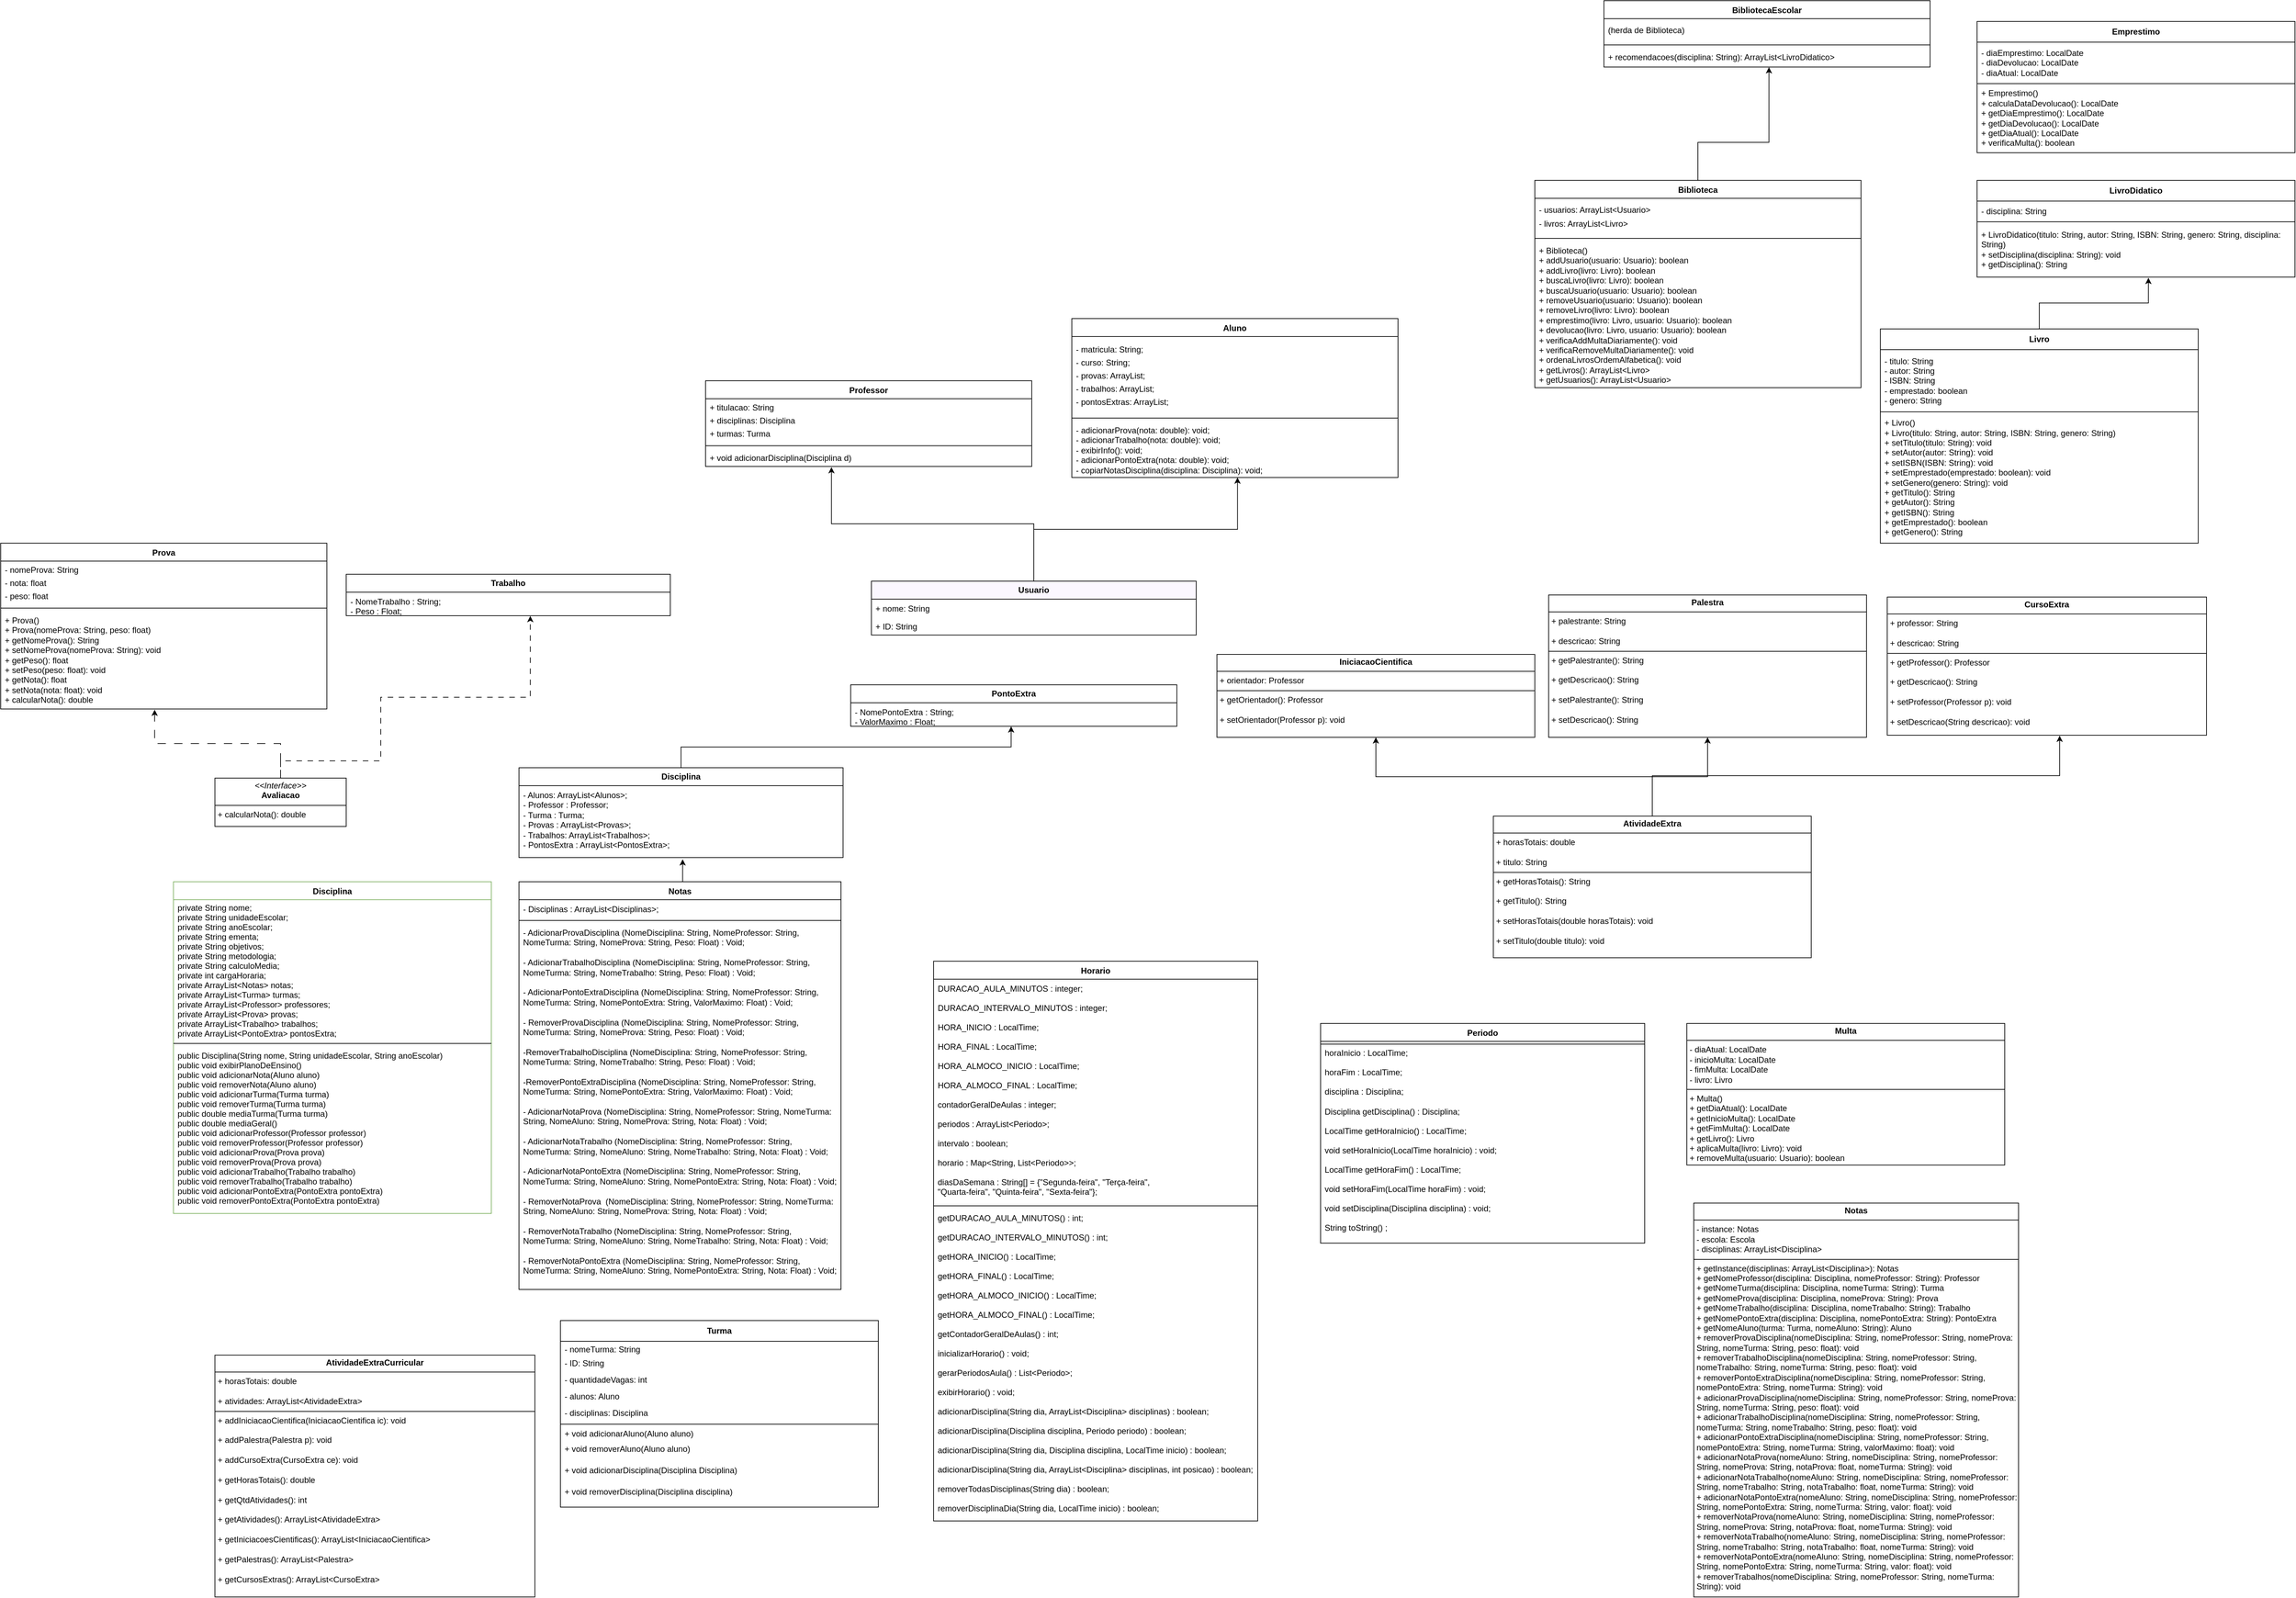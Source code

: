 <mxfile version="24.9.1">
  <diagram id="iAVw1BS-TepNrcdEw7MR" name="Página-1">
    <mxGraphModel dx="2419" dy="2161" grid="1" gridSize="10" guides="1" tooltips="1" connect="1" arrows="1" fold="1" page="1" pageScale="1" pageWidth="827" pageHeight="1169" math="0" shadow="0">
      <root>
        <mxCell id="0" />
        <mxCell id="1" parent="0" />
        <mxCell id="YF1ZqDDAbzUs63sc3VQb-2" value="Professor" style="swimlane;fontStyle=1;align=center;verticalAlign=top;childLayout=stackLayout;horizontal=1;startSize=26;horizontalStack=0;resizeParent=1;resizeParentMax=0;resizeLast=0;collapsible=1;marginBottom=0;whiteSpace=wrap;html=1;fillColor=#ffffff;" parent="1" vertex="1">
          <mxGeometry x="380" y="-180" width="472" height="124" as="geometry" />
        </mxCell>
        <mxCell id="YF1ZqDDAbzUs63sc3VQb-3" value="&lt;div style=&quot;line-height: 160%;&quot;&gt;+ titulacao: String&lt;/div&gt;&lt;div style=&quot;line-height: 160%;&quot;&gt;+ disciplinas: Disciplina&lt;br&gt;&lt;/div&gt;&lt;div style=&quot;line-height: 160%;&quot;&gt;+ turmas: Turma&lt;br&gt;&lt;/div&gt;" style="text;strokeColor=none;fillColor=none;align=left;verticalAlign=middle;spacingLeft=4;spacingRight=4;overflow=hidden;rotatable=0;points=[[0,0.5],[1,0.5]];portConstraint=eastwest;whiteSpace=wrap;html=1;" parent="YF1ZqDDAbzUs63sc3VQb-2" vertex="1">
          <mxGeometry y="26" width="472" height="64" as="geometry" />
        </mxCell>
        <mxCell id="YF1ZqDDAbzUs63sc3VQb-4" value="" style="line;strokeWidth=1;fillColor=none;align=left;verticalAlign=middle;spacingTop=-1;spacingLeft=3;spacingRight=3;rotatable=0;labelPosition=right;points=[];portConstraint=eastwest;strokeColor=inherit;" parent="YF1ZqDDAbzUs63sc3VQb-2" vertex="1">
          <mxGeometry y="90" width="472" height="8" as="geometry" />
        </mxCell>
        <mxCell id="YF1ZqDDAbzUs63sc3VQb-5" value="+ void adicionarDisciplina(Disciplina d)" style="text;strokeColor=none;fillColor=none;align=left;verticalAlign=top;spacingLeft=4;spacingRight=4;overflow=hidden;rotatable=0;points=[[0,0.5],[1,0.5]];portConstraint=eastwest;whiteSpace=wrap;html=1;" parent="YF1ZqDDAbzUs63sc3VQb-2" vertex="1">
          <mxGeometry y="98" width="472" height="26" as="geometry" />
        </mxCell>
        <mxCell id="sDDxGcO6GiRr_8JJlsQ9-2" style="edgeStyle=orthogonalEdgeStyle;rounded=0;orthogonalLoop=1;jettySize=auto;html=1;exitX=0.5;exitY=0;exitDx=0;exitDy=0;entryX=0.508;entryY=1;entryDx=0;entryDy=0;entryPerimeter=0;" edge="1" parent="1" source="YF1ZqDDAbzUs63sc3VQb-6" target="YF1ZqDDAbzUs63sc3VQb-83">
          <mxGeometry relative="1" as="geometry">
            <mxPoint x="1150" y="-30" as="targetPoint" />
          </mxGeometry>
        </mxCell>
        <mxCell id="YF1ZqDDAbzUs63sc3VQb-6" value="&lt;b&gt;Usuario&lt;/b&gt;" style="swimlane;fontStyle=0;childLayout=stackLayout;horizontal=1;startSize=26;fillColor=#FBF7FF;horizontalStack=0;resizeParent=1;resizeParentMax=0;resizeLast=0;collapsible=1;marginBottom=0;whiteSpace=wrap;html=1;" parent="1" vertex="1">
          <mxGeometry x="620" y="110" width="470" height="78" as="geometry" />
        </mxCell>
        <mxCell id="YF1ZqDDAbzUs63sc3VQb-7" value="+ nome: String" style="text;strokeColor=none;fillColor=none;align=left;verticalAlign=top;spacingLeft=4;spacingRight=4;overflow=hidden;rotatable=0;points=[[0,0.5],[1,0.5]];portConstraint=eastwest;whiteSpace=wrap;html=1;" parent="YF1ZqDDAbzUs63sc3VQb-6" vertex="1">
          <mxGeometry y="26" width="470" height="26" as="geometry" />
        </mxCell>
        <mxCell id="YF1ZqDDAbzUs63sc3VQb-8" value="+ ID: String" style="text;strokeColor=none;fillColor=none;align=left;verticalAlign=top;spacingLeft=4;spacingRight=4;overflow=hidden;rotatable=0;points=[[0,0.5],[1,0.5]];portConstraint=eastwest;whiteSpace=wrap;html=1;" parent="YF1ZqDDAbzUs63sc3VQb-6" vertex="1">
          <mxGeometry y="52" width="470" height="26" as="geometry" />
        </mxCell>
        <mxCell id="YF1ZqDDAbzUs63sc3VQb-9" value="Notas&lt;div&gt;&lt;br&gt;&lt;/div&gt;" style="swimlane;fontStyle=1;align=center;verticalAlign=top;childLayout=stackLayout;horizontal=1;startSize=26;horizontalStack=0;resizeParent=1;resizeParentMax=0;resizeLast=0;collapsible=1;marginBottom=0;whiteSpace=wrap;html=1;fillColor=default;" parent="1" vertex="1">
          <mxGeometry x="110" y="545" width="466" height="590" as="geometry" />
        </mxCell>
        <mxCell id="YF1ZqDDAbzUs63sc3VQb-10" value="- Disciplinas : ArrayList&amp;lt;Disciplinas&amp;gt;;" style="text;strokeColor=none;fillColor=none;align=left;verticalAlign=top;spacingLeft=4;spacingRight=4;overflow=hidden;rotatable=0;points=[[0,0.5],[1,0.5]];portConstraint=eastwest;whiteSpace=wrap;html=1;" parent="YF1ZqDDAbzUs63sc3VQb-9" vertex="1">
          <mxGeometry y="26" width="466" height="26" as="geometry" />
        </mxCell>
        <mxCell id="YF1ZqDDAbzUs63sc3VQb-11" value="" style="line;strokeWidth=1;fillColor=none;align=left;verticalAlign=middle;spacingTop=-1;spacingLeft=3;spacingRight=3;rotatable=0;labelPosition=right;points=[];portConstraint=eastwest;strokeColor=inherit;" parent="YF1ZqDDAbzUs63sc3VQb-9" vertex="1">
          <mxGeometry y="52" width="466" height="8" as="geometry" />
        </mxCell>
        <mxCell id="YF1ZqDDAbzUs63sc3VQb-12" value="&lt;div&gt;&lt;div&gt;- AdicionarProvaDisciplina (NomeDisciplina: String, NomeProfessor: String, NomeTurma: String, NomeProva: String, Peso: Float) : Void;&lt;/div&gt;&lt;div&gt;&lt;br&gt;&lt;/div&gt;&lt;div&gt;- AdicionarTrabalhoDisciplina (NomeDisciplina: String,&amp;nbsp;&lt;span style=&quot;background-color: initial;&quot;&gt;NomeProfessor: String, NomeTurma: String,&amp;nbsp;&lt;/span&gt;&lt;span style=&quot;background-color: initial;&quot;&gt;NomeTrabalho: String, Peso: Float) : Void;&lt;/span&gt;&lt;/div&gt;&lt;div&gt;&lt;span style=&quot;background-color: initial;&quot;&gt;&lt;br&gt;&lt;/span&gt;&lt;/div&gt;&lt;div&gt;- AdicionarPontoExtraDisciplina (NomeDisciplina: String,&amp;nbsp;&lt;span style=&quot;background-color: initial;&quot;&gt;NomeProfessor: String, NomeTurma: String,&amp;nbsp;&lt;/span&gt;&lt;span style=&quot;background-color: initial;&quot;&gt;NomePontoExtra: String, ValorMaximo: Float) : Void;&lt;/span&gt;&lt;/div&gt;&lt;div&gt;&lt;span style=&quot;background-color: initial;&quot;&gt;&lt;br&gt;&lt;/span&gt;&lt;/div&gt;&lt;div&gt;&lt;span style=&quot;background-color: initial;&quot;&gt;- RemoverProvaDisciplina&amp;nbsp;&lt;/span&gt;&lt;span style=&quot;background-color: initial;&quot;&gt;(NomeDisciplina: String, NomeProfessor: String, NomeTurma: String, NomeProva: String, Peso: Float) : Void;&lt;/span&gt;&lt;/div&gt;&lt;div&gt;&lt;span style=&quot;background-color: initial;&quot;&gt;&lt;br&gt;&lt;/span&gt;&lt;/div&gt;&lt;div&gt;&lt;span style=&quot;background-color: initial;&quot;&gt;-RemoverTrabalhoDisciplina&amp;nbsp;&lt;/span&gt;&lt;span style=&quot;background-color: initial;&quot;&gt;(NomeDisciplina: String,&amp;nbsp;&lt;/span&gt;&lt;span style=&quot;background-color: initial;&quot;&gt;NomeProfessor: String, NomeTurma: String,&amp;nbsp;&lt;/span&gt;&lt;span style=&quot;background-color: initial;&quot;&gt;NomeTrabalho: String, Peso: Float) : Void;&lt;/span&gt;&lt;/div&gt;&lt;div&gt;&lt;span style=&quot;background-color: initial;&quot;&gt;&lt;br&gt;&lt;/span&gt;&lt;/div&gt;&lt;div&gt;&lt;span style=&quot;background-color: initial;&quot;&gt;-RemoverPontoExtraDisciplina&amp;nbsp;&lt;/span&gt;&lt;span style=&quot;background-color: initial;&quot;&gt;(NomeDisciplina: String,&amp;nbsp;&lt;/span&gt;&lt;span style=&quot;background-color: initial;&quot;&gt;NomeProfessor: String, NomeTurma: String,&amp;nbsp;&lt;/span&gt;&lt;span style=&quot;background-color: initial;&quot;&gt;NomePontoExtra: String, ValorMaximo: Float) : Void;&lt;/span&gt;&lt;/div&gt;&lt;div&gt;&lt;br&gt;&lt;/div&gt;&lt;div&gt;- AdicionarNotaProva (&lt;span style=&quot;background-color: initial;&quot;&gt;NomeDisciplina: String,&amp;nbsp;&lt;/span&gt;&lt;span style=&quot;background-color: initial;&quot;&gt;NomeProfessor: String, NomeTurma: String,&amp;nbsp;&lt;/span&gt;&lt;span style=&quot;background-color: initial;&quot;&gt;NomeAluno: String, NomeProva: String, Nota: Float) : Void;&lt;/span&gt;&lt;/div&gt;&lt;div&gt;&lt;br&gt;&lt;/div&gt;&lt;div&gt;- AdicionarNotaTrabalho (&lt;span style=&quot;background-color: initial;&quot;&gt;NomeDisciplina: String,&amp;nbsp;&lt;/span&gt;&lt;span style=&quot;background-color: initial;&quot;&gt;NomeProfessor: String, NomeTurma: String,&amp;nbsp;&lt;/span&gt;&lt;span style=&quot;background-color: initial;&quot;&gt;NomeAluno: String, NomeTrabalho: String, Nota: Float) : Void;&lt;/span&gt;&lt;/div&gt;&lt;div&gt;&lt;span style=&quot;background-color: initial;&quot;&gt;&lt;br&gt;&lt;/span&gt;&lt;/div&gt;&lt;div&gt;&lt;span style=&quot;background-color: initial;&quot;&gt;- AdicionarNotaPontoExtra (&lt;/span&gt;&lt;span style=&quot;background-color: initial;&quot;&gt;NomeDisciplina: String,&amp;nbsp;&lt;/span&gt;&lt;span style=&quot;background-color: initial;&quot;&gt;NomeProfessor: String, NomeTurma: String,&amp;nbsp;&lt;/span&gt;&lt;span style=&quot;background-color: initial;&quot;&gt;NomeAluno: String, NomePontoExtra: String, Nota: Float) : Void;&lt;/span&gt;&lt;/div&gt;&lt;div&gt;&lt;span style=&quot;background-color: initial;&quot;&gt;&lt;br&gt;&lt;/span&gt;&lt;/div&gt;&lt;div&gt;&lt;span style=&quot;background-color: initial;&quot;&gt;- RemoverNotaProva&amp;nbsp;&lt;/span&gt;&lt;span style=&quot;background-color: initial;&quot;&gt;&amp;nbsp;&lt;/span&gt;&lt;span style=&quot;background-color: initial;&quot;&gt;(&lt;/span&gt;&lt;span style=&quot;background-color: initial;&quot;&gt;NomeDisciplina: String,&amp;nbsp;&lt;/span&gt;&lt;span style=&quot;background-color: initial;&quot;&gt;NomeProfessor: String, NomeTurma: String,&amp;nbsp;&lt;/span&gt;&lt;span style=&quot;background-color: initial;&quot;&gt;NomeAluno: String, NomeProva: String, Nota: Float) : Void;&lt;/span&gt;&lt;/div&gt;&lt;div&gt;&lt;span style=&quot;background-color: initial;&quot;&gt;&lt;br&gt;&lt;/span&gt;&lt;/div&gt;&lt;div&gt;&lt;span style=&quot;background-color: initial;&quot;&gt;- RemoverNotaTrabalho&amp;nbsp;&lt;/span&gt;&lt;span style=&quot;background-color: initial;&quot;&gt;(&lt;/span&gt;&lt;span style=&quot;background-color: initial;&quot;&gt;NomeDisciplina: String,&amp;nbsp;&lt;/span&gt;&lt;span style=&quot;background-color: initial;&quot;&gt;NomeProfessor: String, NomeTurma: String,&amp;nbsp;&lt;/span&gt;&lt;span style=&quot;background-color: initial;&quot;&gt;NomeAluno: String, NomeTrabalho: String, Nota: Float) : Void;&lt;/span&gt;&lt;/div&gt;&lt;div&gt;&lt;span style=&quot;background-color: initial;&quot;&gt;&lt;br&gt;&lt;/span&gt;&lt;/div&gt;&lt;div&gt;&lt;span style=&quot;background-color: initial;&quot;&gt;- RemoverNotaPontoExtra&amp;nbsp;&lt;/span&gt;&lt;span style=&quot;background-color: initial;&quot;&gt;(&lt;/span&gt;&lt;span style=&quot;background-color: initial;&quot;&gt;NomeDisciplina: String,&amp;nbsp;&lt;/span&gt;&lt;span style=&quot;background-color: initial;&quot;&gt;NomeProfessor: String, NomeTurma: String,&amp;nbsp;&lt;/span&gt;&lt;span style=&quot;background-color: initial;&quot;&gt;NomeAluno: String, NomePontoExtra: String, Nota: Float) : Void;&lt;/span&gt;&lt;/div&gt;&lt;div&gt;&lt;span style=&quot;background-color: initial;&quot;&gt;&lt;br&gt;&lt;/span&gt;&lt;/div&gt;&lt;div&gt;&lt;br&gt;&lt;/div&gt;&lt;/div&gt;" style="text;strokeColor=none;fillColor=none;align=left;verticalAlign=top;spacingLeft=4;spacingRight=4;overflow=hidden;rotatable=0;points=[[0,0.5],[1,0.5]];portConstraint=eastwest;whiteSpace=wrap;html=1;" parent="YF1ZqDDAbzUs63sc3VQb-9" vertex="1">
          <mxGeometry y="60" width="466" height="530" as="geometry" />
        </mxCell>
        <mxCell id="YF1ZqDDAbzUs63sc3VQb-14" value="&lt;b&gt;Disciplina&lt;/b&gt;" style="swimlane;fontStyle=0;childLayout=stackLayout;horizontal=1;startSize=26;fillColor=default;horizontalStack=0;resizeParent=1;resizeParentMax=0;resizeLast=0;collapsible=1;marginBottom=0;whiteSpace=wrap;html=1;" parent="1" vertex="1">
          <mxGeometry x="110" y="380" width="469" height="130" as="geometry">
            <mxRectangle x="344" y="40" width="90" height="30" as="alternateBounds" />
          </mxGeometry>
        </mxCell>
        <mxCell id="YF1ZqDDAbzUs63sc3VQb-15" value="- Alunos: ArrayList&amp;lt;Alunos&amp;gt;;&lt;div&gt;- Professor : Professor;&lt;/div&gt;&lt;div&gt;- Turma : Turma;&lt;/div&gt;&lt;div&gt;- Provas : ArrayList&amp;lt;Provas&amp;gt;;&lt;/div&gt;&lt;div&gt;- Trabalhos: ArrayList&amp;lt;Trabalhos&amp;gt;;&lt;/div&gt;&lt;div&gt;- PontosExtra : ArrayList&amp;lt;PontosExtra&amp;gt;;&lt;/div&gt;" style="text;strokeColor=none;fillColor=none;align=left;verticalAlign=top;spacingLeft=4;spacingRight=4;overflow=hidden;rotatable=0;points=[[0,0.5],[1,0.5]];portConstraint=eastwest;whiteSpace=wrap;html=1;" parent="YF1ZqDDAbzUs63sc3VQb-14" vertex="1">
          <mxGeometry y="26" width="469" height="104" as="geometry" />
        </mxCell>
        <mxCell id="YF1ZqDDAbzUs63sc3VQb-18" value="&lt;b&gt;Trabalho&lt;/b&gt;" style="swimlane;fontStyle=0;childLayout=stackLayout;horizontal=1;startSize=26;fillColor=default;horizontalStack=0;resizeParent=1;resizeParentMax=0;resizeLast=0;collapsible=1;marginBottom=0;whiteSpace=wrap;html=1;" parent="1" vertex="1">
          <mxGeometry x="-140" y="100" width="469" height="60" as="geometry" />
        </mxCell>
        <mxCell id="YF1ZqDDAbzUs63sc3VQb-25" value="- NomeTrabalho : String;&lt;div&gt;- Peso : Float;&lt;/div&gt;&lt;div&gt;&lt;br&gt;&lt;/div&gt;" style="text;strokeColor=none;fillColor=none;align=left;verticalAlign=top;spacingLeft=4;spacingRight=4;overflow=hidden;rotatable=0;points=[[0,0.5],[1,0.5]];portConstraint=eastwest;whiteSpace=wrap;html=1;" parent="YF1ZqDDAbzUs63sc3VQb-18" vertex="1">
          <mxGeometry y="26" width="469" height="34" as="geometry" />
        </mxCell>
        <mxCell id="YF1ZqDDAbzUs63sc3VQb-19" value="&lt;b&gt;PontoExtra&lt;/b&gt;" style="swimlane;fontStyle=0;childLayout=stackLayout;horizontal=1;startSize=26;fillColor=default;horizontalStack=0;resizeParent=1;resizeParentMax=0;resizeLast=0;collapsible=1;marginBottom=0;whiteSpace=wrap;html=1;" parent="1" vertex="1">
          <mxGeometry x="590" y="260" width="472" height="60" as="geometry" />
        </mxCell>
        <mxCell id="YF1ZqDDAbzUs63sc3VQb-21" value="- NomePontoExtra : String;&lt;div&gt;- ValorMaximo : Float;&lt;/div&gt;" style="text;strokeColor=none;fillColor=none;align=left;verticalAlign=top;spacingLeft=4;spacingRight=4;overflow=hidden;rotatable=0;points=[[0,0.5],[1,0.5]];portConstraint=eastwest;whiteSpace=wrap;html=1;" parent="YF1ZqDDAbzUs63sc3VQb-19" vertex="1">
          <mxGeometry y="26" width="472" height="34" as="geometry" />
        </mxCell>
        <mxCell id="YF1ZqDDAbzUs63sc3VQb-30" value="Periodo" style="swimlane;fontStyle=1;align=center;verticalAlign=top;childLayout=stackLayout;horizontal=1;startSize=26;horizontalStack=0;resizeParent=1;resizeLast=0;collapsible=1;marginBottom=0;rounded=0;shadow=0;strokeWidth=1;fillColor=default;" parent="1" vertex="1">
          <mxGeometry x="1270" y="750" width="469" height="318" as="geometry">
            <mxRectangle x="230" y="140" width="160" height="26" as="alternateBounds" />
          </mxGeometry>
        </mxCell>
        <mxCell id="YF1ZqDDAbzUs63sc3VQb-32" value="" style="line;html=1;strokeWidth=1;align=left;verticalAlign=middle;spacingTop=-1;spacingLeft=3;spacingRight=3;rotatable=0;labelPosition=right;points=[];portConstraint=eastwest;" parent="YF1ZqDDAbzUs63sc3VQb-30" vertex="1">
          <mxGeometry y="26" width="469" height="8" as="geometry" />
        </mxCell>
        <mxCell id="YF1ZqDDAbzUs63sc3VQb-31" value="horaInicio : LocalTime;&#xa;&#xa;horaFim : LocalTime;&#xa;&#xa;disciplina : Disciplina;&#xa;" style="text;align=left;verticalAlign=middle;spacingLeft=4;spacingRight=4;overflow=hidden;rotatable=0;points=[[0,0.5],[1,0.5]];portConstraint=eastwest;" parent="YF1ZqDDAbzUs63sc3VQb-30" vertex="1">
          <mxGeometry y="34" width="469" height="84" as="geometry" />
        </mxCell>
        <mxCell id="YF1ZqDDAbzUs63sc3VQb-33" value="Disciplina getDisciplina() : Disciplina;&#xa;&#xa;LocalTime getHoraInicio() : LocalTime;&#xa;&#xa;void setHoraInicio(LocalTime horaInicio) : void;&#xa;&#xa;LocalTime getHoraFim() : LocalTime;&#xa;&#xa;void setHoraFim(LocalTime horaFim) : void;&#xa;&#xa;void setDisciplina(Disciplina disciplina) : void;&#xa;&#xa;String toString() ;&#xa;" style="text;align=left;verticalAlign=middle;spacingLeft=4;spacingRight=4;overflow=hidden;rotatable=0;points=[[0,0.5],[1,0.5]];portConstraint=eastwest;" parent="YF1ZqDDAbzUs63sc3VQb-30" vertex="1">
          <mxGeometry y="118" width="469" height="200" as="geometry" />
        </mxCell>
        <mxCell id="YF1ZqDDAbzUs63sc3VQb-34" value="Horario" style="swimlane;fontStyle=1;align=center;verticalAlign=middle;childLayout=stackLayout;horizontal=1;startSize=26;horizontalStack=0;resizeParent=1;resizeLast=0;collapsible=1;marginBottom=0;rounded=0;shadow=0;strokeWidth=1;fillColor=default;" parent="1" vertex="1">
          <mxGeometry x="710" y="660" width="469" height="810" as="geometry">
            <mxRectangle x="550" y="140" width="160" height="26" as="alternateBounds" />
          </mxGeometry>
        </mxCell>
        <mxCell id="YF1ZqDDAbzUs63sc3VQb-35" value="DURACAO_AULA_MINUTOS : integer;&#xa;&#xa;DURACAO_INTERVALO_MINUTOS : integer;&#xa;&#xa;HORA_INICIO : LocalTime;&#xa;&#xa;HORA_FINAL : LocalTime;&#xa;&#xa;HORA_ALMOCO_INICIO : LocalTime;&#xa;&#xa;HORA_ALMOCO_FINAL : LocalTime;&#xa;&#xa;contadorGeralDeAulas : integer;&#xa;&#xa;periodos : ArrayList&lt;Periodo&gt;;&#xa;&#xa;intervalo : boolean;&#xa;&#xa;horario : Map&lt;String, List&lt;Periodo&gt;&gt;;&#xa;&#xa;diasDaSemana : String[] = {&quot;Segunda-feira&quot;, &quot;Terça-feira&quot;, &#xa;&quot;Quarta-feira&quot;, &quot;Quinta-feira&quot;, &quot;Sexta-feira&quot;};" style="text;align=left;verticalAlign=top;spacingLeft=4;spacingRight=4;overflow=hidden;rotatable=0;points=[[0,0.5],[1,0.5]];portConstraint=eastwest;" parent="YF1ZqDDAbzUs63sc3VQb-34" vertex="1">
          <mxGeometry y="26" width="469" height="324" as="geometry" />
        </mxCell>
        <mxCell id="YF1ZqDDAbzUs63sc3VQb-36" value="" style="line;html=1;strokeWidth=1;align=left;verticalAlign=middle;spacingTop=-1;spacingLeft=3;spacingRight=3;rotatable=0;labelPosition=right;points=[];portConstraint=eastwest;" parent="YF1ZqDDAbzUs63sc3VQb-34" vertex="1">
          <mxGeometry y="350" width="469" height="8" as="geometry" />
        </mxCell>
        <mxCell id="YF1ZqDDAbzUs63sc3VQb-37" value="getDURACAO_AULA_MINUTOS() : int;&#xa;&#xa;getDURACAO_INTERVALO_MINUTOS() : int;&#xa;&#xa;getHORA_INICIO() : LocalTime;&#xa;&#xa;getHORA_FINAL() : LocalTime;&#xa;&#xa;getHORA_ALMOCO_INICIO() : LocalTime;&#xa;&#xa;getHORA_ALMOCO_FINAL() : LocalTime;&#xa;&#xa;getContadorGeralDeAulas() : int;&#xa;&#xa;inicializarHorario() : void;&#xa;&#xa;gerarPeriodosAula() : List&lt;Periodo&gt;;&#xa;&#xa;exibirHorario() : void;&#xa;&#xa;adicionarDisciplina(String dia, ArrayList&lt;Disciplina&gt; disciplinas) : boolean;&#xa;&#xa;adicionarDisciplina(Disciplina disciplina, Periodo periodo) : boolean;&#xa;&#xa;adicionarDisciplina(String dia, Disciplina disciplina, LocalTime inicio) : boolean;&#xa;&#xa;adicionarDisciplina(String dia, ArrayList&lt;Disciplina&gt; disciplinas, int posicao) : boolean;&#xa;&#xa;removerTodasDisciplinas(String dia) : boolean;&#xa;&#xa;removerDisciplinaDia(String dia, LocalTime inicio) : boolean;&#xa;&#xa;&#xa;&#xa;&#xa;&#xa;&#xa;" style="text;align=left;verticalAlign=top;spacingLeft=4;spacingRight=4;overflow=hidden;rotatable=0;points=[[0,0.5],[1,0.5]];portConstraint=eastwest;" parent="YF1ZqDDAbzUs63sc3VQb-34" vertex="1">
          <mxGeometry y="358" width="469" height="452" as="geometry" />
        </mxCell>
        <mxCell id="YF1ZqDDAbzUs63sc3VQb-38" value="Disciplina" style="swimlane;fontStyle=1;align=center;verticalAlign=top;childLayout=stackLayout;horizontal=1;startSize=26;horizontalStack=0;resizeParent=1;resizeLast=0;collapsible=1;marginBottom=0;rounded=0;shadow=0;strokeWidth=1;fillColor=default;strokeColor=#82b366;" parent="1" vertex="1">
          <mxGeometry x="-390" y="545" width="460" height="480" as="geometry">
            <mxRectangle x="230" y="140" width="160" height="26" as="alternateBounds" />
          </mxGeometry>
        </mxCell>
        <mxCell id="YF1ZqDDAbzUs63sc3VQb-39" value="private String nome;&#xa;private String unidadeEscolar;&#xa;private String anoEscolar;&#xa;private String ementa;&#xa;private String objetivos;&#xa;private String metodologia;&#xa;private String calculoMedia;&#xa;private int cargaHoraria;&#xa;private ArrayList&lt;Notas&gt; notas;&#xa;private ArrayList&lt;Turma&gt; turmas;&#xa;private ArrayList&lt;Professor&gt; professores;&#xa;private ArrayList&lt;Prova&gt; provas;&#xa;private ArrayList&lt;Trabalho&gt; trabalhos;&#xa;private ArrayList&lt;PontoExtra&gt; pontosExtra;" style="text;align=left;verticalAlign=middle;spacingLeft=4;spacingRight=4;overflow=hidden;rotatable=0;points=[[0,0.5],[1,0.5]];portConstraint=eastwest;" parent="YF1ZqDDAbzUs63sc3VQb-38" vertex="1">
          <mxGeometry y="26" width="460" height="204" as="geometry" />
        </mxCell>
        <mxCell id="YF1ZqDDAbzUs63sc3VQb-40" value="" style="line;html=1;strokeWidth=1;align=left;verticalAlign=middle;spacingTop=-1;spacingLeft=3;spacingRight=3;rotatable=0;labelPosition=right;points=[];portConstraint=eastwest;" parent="YF1ZqDDAbzUs63sc3VQb-38" vertex="1">
          <mxGeometry y="230" width="460" height="8" as="geometry" />
        </mxCell>
        <mxCell id="YF1ZqDDAbzUs63sc3VQb-41" value="public Disciplina(String nome, String unidadeEscolar, String anoEscolar)&#xa;public void exibirPlanoDeEnsino()&#xa;public void adicionarNota(Aluno aluno)&#xa;public void removerNota(Aluno aluno)&#xa;public void adicionarTurma(Turma turma)&#xa;public void removerTurma(Turma turma)&#xa;public double mediaTurma(Turma turma)&#xa;public double mediaGeral()&#xa;public void adicionarProfessor(Professor professor)&#xa;public void removerProfessor(Professor professor)&#xa;public void adicionarProva(Prova prova)&#xa;public void removerProva(Prova prova)&#xa;public void adicionarTrabalho(Trabalho trabalho)&#xa;public void removerTrabalho(Trabalho trabalho)&#xa;public void adicionarPontoExtra(PontoExtra pontoExtra)&#xa;public void removerPontoExtra(PontoExtra pontoExtra)" style="text;align=left;verticalAlign=top;spacingLeft=4;spacingRight=4;overflow=hidden;rotatable=0;points=[[0,0.5],[1,0.5]];portConstraint=eastwest;spacing=2;" parent="YF1ZqDDAbzUs63sc3VQb-38" vertex="1">
          <mxGeometry y="238" width="460" height="242" as="geometry" />
        </mxCell>
        <mxCell id="sDDxGcO6GiRr_8JJlsQ9-4" style="edgeStyle=orthogonalEdgeStyle;rounded=0;orthogonalLoop=1;jettySize=auto;html=1;exitX=0.5;exitY=0;exitDx=0;exitDy=0;entryX=0.5;entryY=1;entryDx=0;entryDy=0;" edge="1" parent="1" source="YF1ZqDDAbzUs63sc3VQb-46" target="YF1ZqDDAbzUs63sc3VQb-48">
          <mxGeometry relative="1" as="geometry" />
        </mxCell>
        <mxCell id="sDDxGcO6GiRr_8JJlsQ9-5" style="edgeStyle=orthogonalEdgeStyle;rounded=0;orthogonalLoop=1;jettySize=auto;html=1;exitX=0.5;exitY=0;exitDx=0;exitDy=0;entryX=0.5;entryY=1;entryDx=0;entryDy=0;" edge="1" parent="1" source="YF1ZqDDAbzUs63sc3VQb-46" target="YF1ZqDDAbzUs63sc3VQb-49">
          <mxGeometry relative="1" as="geometry" />
        </mxCell>
        <mxCell id="YF1ZqDDAbzUs63sc3VQb-46" value="&lt;p style=&quot;margin:0px;margin-top:4px;text-align:center;&quot;&gt;&lt;b&gt;AtividadeExtra&lt;/b&gt;&lt;br&gt;&lt;/p&gt;&lt;hr size=&quot;1&quot; style=&quot;border-style:solid;&quot;&gt;&lt;p style=&quot;margin:0px;margin-left:4px;&quot;&gt;+ horasTotais: double&lt;/p&gt;&lt;p style=&quot;margin:0px;margin-left:4px;&quot;&gt;&lt;br&gt;&lt;/p&gt;&lt;p style=&quot;margin:0px;margin-left:4px;&quot;&gt;+ titulo: String&lt;br&gt;&lt;/p&gt;&lt;hr size=&quot;1&quot; style=&quot;border-style:solid;&quot;&gt;&lt;p style=&quot;margin:0px;margin-left:4px;&quot;&gt;+ getHorasTotais(): String&lt;/p&gt;&lt;p style=&quot;margin:0px;margin-left:4px;&quot;&gt;&lt;br&gt;&lt;/p&gt;&lt;p style=&quot;margin:0px;margin-left:4px;&quot;&gt;+ getTitulo(): String&lt;/p&gt;&lt;p style=&quot;margin:0px;margin-left:4px;&quot;&gt;&lt;br&gt;&lt;/p&gt;&lt;p style=&quot;margin:0px;margin-left:4px;&quot;&gt;+ setHorasTotais(double horasTotais): void&lt;/p&gt;&lt;p style=&quot;margin:0px;margin-left:4px;&quot;&gt;&lt;br&gt;&lt;/p&gt;&lt;p style=&quot;margin:0px;margin-left:4px;&quot;&gt;+ setTitulo(double titulo): void&lt;br&gt;&lt;/p&gt;" style="verticalAlign=middle;align=left;overflow=fill;html=1;whiteSpace=wrap;fillColor=none;" parent="1" vertex="1">
          <mxGeometry x="1520" y="450" width="460" height="205" as="geometry" />
        </mxCell>
        <mxCell id="YF1ZqDDAbzUs63sc3VQb-47" value="&lt;p style=&quot;margin:0px;margin-top:4px;text-align:center;&quot;&gt;&lt;b&gt;CursoExtra&lt;/b&gt;&lt;/p&gt;&lt;hr size=&quot;1&quot; style=&quot;border-style:solid;&quot;&gt;&lt;p style=&quot;margin:0px;margin-left:4px;&quot;&gt;+ professor: String&lt;/p&gt;&lt;p style=&quot;margin:0px;margin-left:4px;&quot;&gt;&lt;br&gt;&lt;/p&gt;&lt;p style=&quot;margin:0px;margin-left:4px;&quot;&gt;+ descricao: String&lt;br&gt;&lt;/p&gt;&lt;hr size=&quot;1&quot; style=&quot;border-style:solid;&quot;&gt;&lt;p style=&quot;margin:0px;margin-left:4px;&quot;&gt;+ getProfessor(): Professor&lt;/p&gt;&lt;p style=&quot;margin:0px;margin-left:4px;&quot;&gt;&lt;br&gt;&lt;/p&gt;&lt;p style=&quot;margin:0px;margin-left:4px;&quot;&gt;+ getDescricao(): String&lt;/p&gt;&lt;p style=&quot;margin:0px;margin-left:4px;&quot;&gt;&lt;br&gt;&lt;/p&gt;&lt;p style=&quot;margin:0px;margin-left:4px;&quot;&gt;+ setProfessor(Professor p): void&lt;/p&gt;&lt;p style=&quot;margin:0px;margin-left:4px;&quot;&gt;&lt;br&gt;&lt;/p&gt;&lt;p style=&quot;margin:0px;margin-left:4px;&quot;&gt;+ setDescricao(String descricao): void&lt;/p&gt;" style="verticalAlign=middle;align=left;overflow=fill;html=1;whiteSpace=wrap;fillColor=none;" parent="1" vertex="1">
          <mxGeometry x="2090" y="133" width="462" height="200" as="geometry" />
        </mxCell>
        <mxCell id="YF1ZqDDAbzUs63sc3VQb-48" value="&lt;p style=&quot;margin:0px;margin-top:4px;text-align:center;&quot;&gt;&lt;b&gt;IniciacaoCientifica&lt;/b&gt;&lt;/p&gt;&lt;hr size=&quot;1&quot; style=&quot;border-style:solid;&quot;&gt;&lt;p style=&quot;margin:0px;margin-left:4px;&quot;&gt;+ orientador: Professor&lt;br&gt;&lt;/p&gt;&lt;hr size=&quot;1&quot; style=&quot;border-style:solid;&quot;&gt;&lt;p style=&quot;margin:0px;margin-left:4px;&quot;&gt;+ getOrientador(): Professor&lt;br&gt;&lt;/p&gt;&lt;p style=&quot;margin:0px;margin-left:4px;&quot;&gt;&lt;br&gt;&lt;/p&gt;&lt;p style=&quot;margin:0px;margin-left:4px;&quot;&gt;+ setOrientador(Professor p): void&lt;br&gt;&lt;/p&gt;" style="verticalAlign=middle;align=left;overflow=fill;html=1;whiteSpace=wrap;fillColor=none;" parent="1" vertex="1">
          <mxGeometry x="1120" y="216" width="460" height="120" as="geometry" />
        </mxCell>
        <mxCell id="YF1ZqDDAbzUs63sc3VQb-49" value="&lt;p style=&quot;margin:0px;margin-top:4px;text-align:center;&quot;&gt;&lt;b&gt;Palestra&lt;/b&gt;&lt;/p&gt;&lt;hr size=&quot;1&quot; style=&quot;border-style:solid;&quot;&gt;&lt;p style=&quot;margin:0px;margin-left:4px;&quot;&gt;+ palestrante: String&lt;/p&gt;&lt;p style=&quot;margin:0px;margin-left:4px;&quot;&gt;&lt;br&gt;&lt;/p&gt;&lt;p style=&quot;margin:0px;margin-left:4px;&quot;&gt;+ descricao: String&lt;br&gt;&lt;/p&gt;&lt;hr size=&quot;1&quot; style=&quot;border-style:solid;&quot;&gt;&lt;p style=&quot;margin:0px;margin-left:4px;&quot;&gt;+ getPalestrante(): String&lt;/p&gt;&lt;p style=&quot;margin:0px;margin-left:4px;&quot;&gt;&lt;br&gt;&lt;/p&gt;&lt;p style=&quot;margin:0px;margin-left:4px;&quot;&gt;+ getDescricao(): String&lt;/p&gt;&lt;p style=&quot;margin:0px;margin-left:4px;&quot;&gt;&lt;br&gt;&lt;/p&gt;&lt;p style=&quot;margin:0px;margin-left:4px;&quot;&gt;+ setPalestrante(): String&lt;/p&gt;&lt;p style=&quot;margin:0px;margin-left:4px;&quot;&gt;&lt;br&gt;&lt;/p&gt;&lt;p style=&quot;margin:0px;margin-left:4px;&quot;&gt;+ setDescricao(): String&lt;br&gt;&lt;/p&gt;" style="verticalAlign=middle;align=left;overflow=fill;html=1;whiteSpace=wrap;fillColor=none;" parent="1" vertex="1">
          <mxGeometry x="1600" y="130" width="460" height="206" as="geometry" />
        </mxCell>
        <mxCell id="YF1ZqDDAbzUs63sc3VQb-45" value="&lt;p style=&quot;margin:0px;margin-top:4px;text-align:center;&quot;&gt;&lt;b&gt;AtividadeExtraCurricular&lt;/b&gt;&lt;br&gt;&lt;/p&gt;&lt;hr size=&quot;1&quot; style=&quot;border-style:solid;&quot;&gt;&lt;p style=&quot;margin:0px;margin-left:4px;&quot;&gt;+ horasTotais: double&lt;/p&gt;&lt;p style=&quot;margin:0px;margin-left:4px;&quot;&gt;&lt;br&gt;&lt;/p&gt;&lt;p style=&quot;margin:0px;margin-left:4px;&quot;&gt;+ atividades: ArrayList&amp;lt;AtividadeExtra&amp;gt;&lt;/p&gt;&lt;hr size=&quot;1&quot; style=&quot;border-style:solid;&quot;&gt;&lt;p style=&quot;margin:0px;margin-left:4px;&quot;&gt;+ addIniciacaoCientifica(IniciacaoCientifica ic): void&lt;/p&gt;&lt;p style=&quot;margin:0px;margin-left:4px;&quot;&gt;&lt;br&gt;&lt;/p&gt;&lt;p style=&quot;margin:0px;margin-left:4px;&quot;&gt;+ addPalestra(Palestra p): void&lt;/p&gt;&lt;p style=&quot;margin:0px;margin-left:4px;&quot;&gt;&lt;/p&gt;&lt;p style=&quot;margin:0px;margin-left:4px;&quot;&gt;&lt;br&gt;&lt;/p&gt;&lt;p style=&quot;margin:0px;margin-left:4px;&quot;&gt;+ addCursoExtra(CursoExtra ce): void&lt;/p&gt;&lt;p style=&quot;margin:0px;margin-left:4px;&quot;&gt;&lt;br&gt;&lt;/p&gt;&lt;p style=&quot;margin:0px;margin-left:4px;&quot;&gt;+ getHorasTotais(): double&lt;br&gt;&lt;/p&gt;&lt;p style=&quot;margin:0px;margin-left:4px;&quot;&gt;&lt;br&gt;&lt;/p&gt;&lt;p style=&quot;margin:0px;margin-left:4px;&quot;&gt;+ getQtdAtividades(): int&lt;/p&gt;&lt;p style=&quot;margin:0px;margin-left:4px;&quot;&gt;&lt;br&gt;&lt;/p&gt;&lt;p style=&quot;margin:0px;margin-left:4px;&quot;&gt;+ getAtividades(): ArrayList&amp;lt;AtividadeExtra&amp;gt;&lt;/p&gt;&lt;p style=&quot;margin:0px;margin-left:4px;&quot;&gt;&lt;br&gt;&lt;/p&gt;&lt;p style=&quot;margin:0px;margin-left:4px;&quot;&gt;+ getIniciacoesCientificas(): ArrayList&amp;lt;IniciacaoCientifica&amp;gt;&lt;/p&gt;&lt;p style=&quot;margin:0px;margin-left:4px;&quot;&gt;&lt;br&gt;&lt;/p&gt;&lt;p style=&quot;margin:0px;margin-left:4px;&quot;&gt;+ getPalestras(): ArrayList&amp;lt;Palestra&amp;gt;&lt;/p&gt;&lt;p style=&quot;margin:0px;margin-left:4px;&quot;&gt;&lt;br&gt;&lt;/p&gt;&lt;p style=&quot;margin:0px;margin-left:4px;&quot;&gt;+ getCursosExtras(): ArrayList&amp;lt;CursoExtra&amp;gt;&lt;/p&gt;" style="verticalAlign=middle;align=left;overflow=fill;html=1;whiteSpace=wrap;fillColor=none;" parent="1" vertex="1">
          <mxGeometry x="-330" y="1230" width="463" height="350" as="geometry" />
        </mxCell>
        <mxCell id="YF1ZqDDAbzUs63sc3VQb-66" style="edgeStyle=orthogonalEdgeStyle;rounded=0;orthogonalLoop=1;jettySize=auto;html=1;exitX=0.5;exitY=0;exitDx=0;exitDy=0;entryX=0.505;entryY=1.024;entryDx=0;entryDy=0;entryPerimeter=0;" parent="1" source="YF1ZqDDAbzUs63sc3VQb-9" target="YF1ZqDDAbzUs63sc3VQb-15" edge="1">
          <mxGeometry relative="1" as="geometry" />
        </mxCell>
        <mxCell id="YF1ZqDDAbzUs63sc3VQb-67" style="edgeStyle=orthogonalEdgeStyle;rounded=0;orthogonalLoop=1;jettySize=auto;html=1;exitX=0.5;exitY=0;exitDx=0;exitDy=0;entryX=0.492;entryY=1.005;entryDx=0;entryDy=0;entryPerimeter=0;" parent="1" source="YF1ZqDDAbzUs63sc3VQb-14" target="YF1ZqDDAbzUs63sc3VQb-21" edge="1">
          <mxGeometry relative="1" as="geometry" />
        </mxCell>
        <mxCell id="nyBCeVaaIGkUM6Ecv3Yj-1" value="&lt;b&gt;Turma&lt;/b&gt;" style="swimlane;fontStyle=0;childLayout=stackLayout;horizontal=1;startSize=30;horizontalStack=0;resizeParent=1;resizeParentMax=0;resizeLast=0;collapsible=1;marginBottom=0;whiteSpace=wrap;html=1;fillColor=default;" parent="1" vertex="1">
          <mxGeometry x="170" y="1180" width="460" height="270" as="geometry" />
        </mxCell>
        <mxCell id="nyBCeVaaIGkUM6Ecv3Yj-2" value="- nomeTurma: String&lt;div style=&quot;line-height: 200%;&quot;&gt;- ID: String&lt;/div&gt;&lt;div style=&quot;line-height: 200%;&quot;&gt;- quantidadeVagas: int&lt;/div&gt;&lt;div style=&quot;line-height: 200%;&quot;&gt;- alunos: Aluno&lt;/div&gt;&lt;div style=&quot;line-height: 200%;&quot;&gt;- disciplinas: Disciplina&lt;/div&gt;" style="text;strokeColor=default;fillColor=none;align=left;verticalAlign=middle;spacingLeft=4;spacingRight=4;overflow=hidden;points=[[0,0.5],[1,0.5]];portConstraint=eastwest;rotatable=0;whiteSpace=wrap;html=1;labelBorderColor=none;" parent="nyBCeVaaIGkUM6Ecv3Yj-1" vertex="1">
          <mxGeometry y="30" width="460" height="120" as="geometry" />
        </mxCell>
        <mxCell id="nyBCeVaaIGkUM6Ecv3Yj-3" value="+ void adicionarAluno(Aluno aluno)&lt;div style=&quot;line-height: 260%;&quot;&gt;+ void removerAluno(Aluno aluno)&lt;/div&gt;&lt;div style=&quot;line-height: 260%;&quot;&gt;+ void adicionarDisciplina(Disciplina Disciplina)&lt;/div&gt;&lt;div style=&quot;line-height: 260%;&quot;&gt;+ void removerDisciplina(Disciplina disciplina)&lt;/div&gt;" style="text;strokeColor=none;fillColor=none;align=left;verticalAlign=middle;spacingLeft=4;spacingRight=4;overflow=hidden;points=[[0,0.5],[1,0.5]];portConstraint=eastwest;rotatable=0;whiteSpace=wrap;html=1;" parent="nyBCeVaaIGkUM6Ecv3Yj-1" vertex="1">
          <mxGeometry y="150" width="460" height="120" as="geometry" />
        </mxCell>
        <mxCell id="YF1ZqDDAbzUs63sc3VQb-80" value="Aluno" style="swimlane;fontStyle=1;align=center;verticalAlign=top;childLayout=stackLayout;horizontal=1;startSize=26;horizontalStack=0;resizeParent=1;resizeParentMax=0;resizeLast=0;collapsible=1;marginBottom=0;whiteSpace=wrap;html=1;fillColor=default;" parent="1" vertex="1">
          <mxGeometry x="910" y="-270" width="472" height="230" as="geometry" />
        </mxCell>
        <mxCell id="YF1ZqDDAbzUs63sc3VQb-81" value="&lt;div style=&quot;line-height: 160%;&quot;&gt;- matricula: String;&amp;nbsp;&lt;/div&gt;&lt;div style=&quot;line-height: 160%;&quot;&gt;- curso: String;&lt;/div&gt;&lt;div style=&quot;line-height: 160%;&quot;&gt;- provas: ArrayList;&lt;/div&gt;&lt;div style=&quot;line-height: 160%;&quot;&gt;- trabalhos: ArrayList;&lt;/div&gt;&lt;div style=&quot;line-height: 160%;&quot;&gt;- pontosExtras: ArrayList;&amp;nbsp;&lt;br&gt;&lt;/div&gt;" style="text;strokeColor=none;fillColor=none;align=left;verticalAlign=middle;spacingLeft=4;spacingRight=4;overflow=hidden;rotatable=0;points=[[0,0.5],[1,0.5]];portConstraint=eastwest;whiteSpace=wrap;html=1;" parent="YF1ZqDDAbzUs63sc3VQb-80" vertex="1">
          <mxGeometry y="26" width="472" height="114" as="geometry" />
        </mxCell>
        <mxCell id="YF1ZqDDAbzUs63sc3VQb-82" value="" style="line;strokeWidth=1;fillColor=none;align=left;verticalAlign=middle;spacingTop=-1;spacingLeft=3;spacingRight=3;rotatable=0;labelPosition=right;points=[];portConstraint=eastwest;strokeColor=inherit;" parent="YF1ZqDDAbzUs63sc3VQb-80" vertex="1">
          <mxGeometry y="140" width="472" height="8" as="geometry" />
        </mxCell>
        <mxCell id="YF1ZqDDAbzUs63sc3VQb-83" value="- adicionarProva(nota: double): void;&lt;br/&gt;- adicionarTrabalho(nota: double): void;&lt;br/&gt;- exibirInfo(): void;&lt;br/&gt;- adicionarPontoExtra(nota: double): void;&lt;br/&gt;- copiarNotasDisciplina(disciplina: Disciplina): void;" style="text;strokeColor=none;fillColor=none;align=left;verticalAlign=top;spacingLeft=4;spacingRight=4;overflow=hidden;rotatable=0;points=[[0,0.5],[1,0.5]];portConstraint=eastwest;whiteSpace=wrap;html=1;" parent="YF1ZqDDAbzUs63sc3VQb-80" vertex="1">
          <mxGeometry y="148" width="472" height="82" as="geometry" />
        </mxCell>
        <mxCell id="sDDxGcO6GiRr_8JJlsQ9-1" style="edgeStyle=orthogonalEdgeStyle;rounded=0;orthogonalLoop=1;jettySize=auto;html=1;entryX=0.386;entryY=1.038;entryDx=0;entryDy=0;entryPerimeter=0;" edge="1" parent="1" source="YF1ZqDDAbzUs63sc3VQb-6" target="YF1ZqDDAbzUs63sc3VQb-5">
          <mxGeometry relative="1" as="geometry" />
        </mxCell>
        <mxCell id="sDDxGcO6GiRr_8JJlsQ9-6" style="edgeStyle=orthogonalEdgeStyle;rounded=0;orthogonalLoop=1;jettySize=auto;html=1;exitX=0.5;exitY=0;exitDx=0;exitDy=0;entryX=0.54;entryY=1.003;entryDx=0;entryDy=0;entryPerimeter=0;" edge="1" parent="1" source="YF1ZqDDAbzUs63sc3VQb-46" target="YF1ZqDDAbzUs63sc3VQb-47">
          <mxGeometry relative="1" as="geometry" />
        </mxCell>
        <mxCell id="sDDxGcO6GiRr_8JJlsQ9-11" style="edgeStyle=orthogonalEdgeStyle;rounded=0;orthogonalLoop=1;jettySize=auto;html=1;exitX=0.5;exitY=0;exitDx=0;exitDy=0;entryX=0.506;entryY=1.009;entryDx=0;entryDy=0;entryPerimeter=0;" edge="1" parent="1" source="sDDxGcO6GiRr_8JJlsQ9-12" target="sDDxGcO6GiRr_8JJlsQ9-19">
          <mxGeometry relative="1" as="geometry">
            <mxPoint x="1920" y="-570" as="targetPoint" />
            <Array as="points">
              <mxPoint x="1816" y="-525" />
              <mxPoint x="1919" y="-525" />
            </Array>
          </mxGeometry>
        </mxCell>
        <mxCell id="sDDxGcO6GiRr_8JJlsQ9-12" value="Biblioteca" style="swimlane;fontStyle=1;align=center;verticalAlign=top;childLayout=stackLayout;horizontal=1;startSize=26;horizontalStack=0;resizeParent=1;resizeParentMax=0;resizeLast=0;collapsible=1;marginBottom=0;whiteSpace=wrap;html=1;fillColor=default;" vertex="1" parent="1">
          <mxGeometry x="1580" y="-470" width="472" height="300" as="geometry" />
        </mxCell>
        <mxCell id="sDDxGcO6GiRr_8JJlsQ9-13" value="&lt;div style=&quot;line-height: 160%;&quot;&gt;- usuarios: ArrayList&amp;lt;Usuario&amp;gt;&amp;nbsp;&lt;/div&gt;&lt;div style=&quot;line-height: 160%;&quot;&gt;- livros: ArrayList&amp;lt;Livro&amp;gt;&amp;nbsp;&lt;br&gt;&lt;/div&gt;" style="text;strokeColor=none;fillColor=none;align=left;verticalAlign=middle;spacingLeft=4;spacingRight=4;overflow=hidden;rotatable=0;points=[[0,0.5],[1,0.5]];portConstraint=eastwest;whiteSpace=wrap;html=1;" vertex="1" parent="sDDxGcO6GiRr_8JJlsQ9-12">
          <mxGeometry y="26" width="472" height="54" as="geometry" />
        </mxCell>
        <mxCell id="sDDxGcO6GiRr_8JJlsQ9-14" value="" style="line;strokeWidth=1;fillColor=none;align=left;verticalAlign=middle;spacingTop=-1;spacingLeft=3;spacingRight=3;rotatable=0;labelPosition=right;points=[];portConstraint=eastwest;strokeColor=inherit;" vertex="1" parent="sDDxGcO6GiRr_8JJlsQ9-12">
          <mxGeometry y="80" width="472" height="8" as="geometry" />
        </mxCell>
        <mxCell id="sDDxGcO6GiRr_8JJlsQ9-15" value="+ &lt;span class=&quot;hljs-title function_ invoke__&quot;&gt;Biblioteca&lt;/span&gt;()&amp;nbsp;&lt;br&gt;+ &lt;span class=&quot;hljs-title function_ invoke__&quot;&gt;addUsuario&lt;/span&gt;(&lt;span class=&quot;hljs-attr&quot;&gt;usuario&lt;/span&gt;: Usuario): &lt;span class=&quot;hljs-keyword&quot;&gt;boolean&lt;/span&gt;&amp;nbsp;&lt;br&gt;+ &lt;span class=&quot;hljs-title function_ invoke__&quot;&gt;addLivro&lt;/span&gt;(&lt;span class=&quot;hljs-attr&quot;&gt;livro&lt;/span&gt;: Livro): &lt;span class=&quot;hljs-keyword&quot;&gt;boolean&lt;/span&gt;&amp;nbsp;&lt;br&gt;+ &lt;span class=&quot;hljs-title function_ invoke__&quot;&gt;buscaLivro&lt;/span&gt;(&lt;span class=&quot;hljs-attr&quot;&gt;livro&lt;/span&gt;: Livro): &lt;span class=&quot;hljs-keyword&quot;&gt;boolean&lt;/span&gt;&amp;nbsp;&lt;br&gt;+ &lt;span class=&quot;hljs-title function_ invoke__&quot;&gt;buscaUsuario&lt;/span&gt;(&lt;span class=&quot;hljs-attr&quot;&gt;usuario&lt;/span&gt;: Usuario): &lt;span class=&quot;hljs-keyword&quot;&gt;boolean&lt;/span&gt;&amp;nbsp;&lt;br&gt;+ &lt;span class=&quot;hljs-title function_ invoke__&quot;&gt;removeUsuario&lt;/span&gt;(&lt;span class=&quot;hljs-attr&quot;&gt;usuario&lt;/span&gt;: Usuario): &lt;span class=&quot;hljs-keyword&quot;&gt;boolean&lt;/span&gt;&amp;nbsp;&lt;br&gt;+ &lt;span class=&quot;hljs-title function_ invoke__&quot;&gt;removeLivro&lt;/span&gt;(&lt;span class=&quot;hljs-attr&quot;&gt;livro&lt;/span&gt;: Livro): &lt;span class=&quot;hljs-keyword&quot;&gt;boolean&lt;/span&gt;&amp;nbsp;&lt;br&gt;+ &lt;span class=&quot;hljs-title function_ invoke__&quot;&gt;emprestimo&lt;/span&gt;(&lt;span class=&quot;hljs-attr&quot;&gt;livro&lt;/span&gt;: Livro, &lt;span class=&quot;hljs-attr&quot;&gt;usuario&lt;/span&gt;: Usuario): &lt;span class=&quot;hljs-keyword&quot;&gt;boolean&lt;/span&gt;&amp;nbsp;&lt;br&gt;+ &lt;span class=&quot;hljs-title function_ invoke__&quot;&gt;devolucao&lt;/span&gt;(&lt;span class=&quot;hljs-attr&quot;&gt;livro&lt;/span&gt;: Livro, &lt;span class=&quot;hljs-attr&quot;&gt;usuario&lt;/span&gt;: Usuario): &lt;span class=&quot;hljs-keyword&quot;&gt;boolean&lt;/span&gt;&amp;nbsp;&lt;br&gt;+ &lt;span class=&quot;hljs-title function_ invoke__&quot;&gt;verificaAddMultaDiariamente&lt;/span&gt;(): &lt;span class=&quot;hljs-keyword&quot;&gt;void&lt;/span&gt;&amp;nbsp;&lt;br&gt;+ &lt;span class=&quot;hljs-title function_ invoke__&quot;&gt;verificaRemoveMultaDiariamente&lt;/span&gt;(): &lt;span class=&quot;hljs-keyword&quot;&gt;void&lt;/span&gt;&amp;nbsp;&lt;br&gt;+ &lt;span class=&quot;hljs-title function_ invoke__&quot;&gt;ordenaLivrosOrdemAlfabetica&lt;/span&gt;(): &lt;span class=&quot;hljs-keyword&quot;&gt;void&lt;/span&gt;&amp;nbsp;&lt;br&gt;+ &lt;span class=&quot;hljs-title function_ invoke__&quot;&gt;getLivros&lt;/span&gt;(): ArrayList&amp;lt;Livro&amp;gt;&amp;nbsp;&lt;br&gt;+ &lt;span class=&quot;hljs-title function_ invoke__&quot;&gt;getUsuarios&lt;/span&gt;(): ArrayList&amp;lt;Usuario&amp;gt;" style="text;strokeColor=none;fillColor=none;align=left;verticalAlign=top;spacingLeft=4;spacingRight=4;overflow=hidden;rotatable=0;points=[[0,0.5],[1,0.5]];portConstraint=eastwest;whiteSpace=wrap;html=1;" vertex="1" parent="sDDxGcO6GiRr_8JJlsQ9-12">
          <mxGeometry y="88" width="472" height="212" as="geometry" />
        </mxCell>
        <mxCell id="sDDxGcO6GiRr_8JJlsQ9-16" value="BibliotecaEscolar" style="swimlane;fontStyle=1;align=center;verticalAlign=top;childLayout=stackLayout;horizontal=1;startSize=26;horizontalStack=0;resizeParent=1;resizeParentMax=0;resizeLast=0;collapsible=1;marginBottom=0;whiteSpace=wrap;html=1;fillColor=default;" vertex="1" parent="1">
          <mxGeometry x="1680" y="-730" width="472" height="96" as="geometry" />
        </mxCell>
        <mxCell id="sDDxGcO6GiRr_8JJlsQ9-17" value="&lt;div style=&quot;line-height: 160%;&quot;&gt;(herda de Biblioteca)&lt;br&gt;&lt;/div&gt;" style="text;strokeColor=none;fillColor=none;align=left;verticalAlign=middle;spacingLeft=4;spacingRight=4;overflow=hidden;rotatable=0;points=[[0,0.5],[1,0.5]];portConstraint=eastwest;whiteSpace=wrap;html=1;" vertex="1" parent="sDDxGcO6GiRr_8JJlsQ9-16">
          <mxGeometry y="26" width="472" height="34" as="geometry" />
        </mxCell>
        <mxCell id="sDDxGcO6GiRr_8JJlsQ9-18" value="" style="line;strokeWidth=1;fillColor=none;align=left;verticalAlign=middle;spacingTop=-1;spacingLeft=3;spacingRight=3;rotatable=0;labelPosition=right;points=[];portConstraint=eastwest;strokeColor=inherit;" vertex="1" parent="sDDxGcO6GiRr_8JJlsQ9-16">
          <mxGeometry y="60" width="472" height="8" as="geometry" />
        </mxCell>
        <mxCell id="sDDxGcO6GiRr_8JJlsQ9-19" value="+ recomendacoes(disciplina: String): ArrayList&amp;lt;LivroDidatico&amp;gt;" style="text;strokeColor=none;fillColor=none;align=left;verticalAlign=top;spacingLeft=4;spacingRight=4;overflow=hidden;rotatable=0;points=[[0,0.5],[1,0.5]];portConstraint=eastwest;whiteSpace=wrap;html=1;" vertex="1" parent="sDDxGcO6GiRr_8JJlsQ9-16">
          <mxGeometry y="68" width="472" height="28" as="geometry" />
        </mxCell>
        <mxCell id="sDDxGcO6GiRr_8JJlsQ9-20" value="&lt;b&gt;Emprestimo&lt;/b&gt;" style="swimlane;fontStyle=0;childLayout=stackLayout;horizontal=1;startSize=30;horizontalStack=0;resizeParent=1;resizeParentMax=0;resizeLast=0;collapsible=1;marginBottom=0;whiteSpace=wrap;html=1;fillColor=default;" vertex="1" parent="1">
          <mxGeometry x="2220" y="-700" width="460" height="190" as="geometry" />
        </mxCell>
        <mxCell id="sDDxGcO6GiRr_8JJlsQ9-21" value="- diaEmprestimo: LocalDate&lt;div&gt;- diaDevolucao: LocalDate&lt;/div&gt;&lt;div&gt;- diaAtual: LocalDate&lt;br&gt;&lt;/div&gt;" style="text;strokeColor=default;fillColor=none;align=left;verticalAlign=middle;spacingLeft=4;spacingRight=4;overflow=hidden;points=[[0,0.5],[1,0.5]];portConstraint=eastwest;rotatable=0;whiteSpace=wrap;html=1;labelBorderColor=none;" vertex="1" parent="sDDxGcO6GiRr_8JJlsQ9-20">
          <mxGeometry y="30" width="460" height="60" as="geometry" />
        </mxCell>
        <mxCell id="sDDxGcO6GiRr_8JJlsQ9-22" value="+ &lt;span class=&quot;hljs-built_in&quot;&gt;Emprestimo&lt;/span&gt;()&amp;nbsp;&lt;div&gt;+ &lt;span class=&quot;hljs-built_in&quot;&gt;calculaDataDevolucao&lt;/span&gt;(): LocalDate&amp;nbsp;&lt;/div&gt;&lt;div&gt;+ &lt;span class=&quot;hljs-built_in&quot;&gt;getDiaEmprestimo&lt;/span&gt;(): LocalDate&lt;/div&gt;&lt;div&gt;+ &lt;span class=&quot;hljs-built_in&quot;&gt;getDiaDevolucao&lt;/span&gt;(): LocalDate&lt;/div&gt;&lt;div&gt;+ &lt;span class=&quot;hljs-built_in&quot;&gt;getDiaAtual&lt;/span&gt;(): LocalDate&amp;nbsp;&lt;/div&gt;&lt;div&gt;+ &lt;span class=&quot;hljs-built_in&quot;&gt;verificaMulta&lt;/span&gt;(): boolean&lt;br&gt;&lt;/div&gt;" style="text;strokeColor=none;fillColor=none;align=left;verticalAlign=middle;spacingLeft=4;spacingRight=4;overflow=hidden;points=[[0,0.5],[1,0.5]];portConstraint=eastwest;rotatable=0;whiteSpace=wrap;html=1;" vertex="1" parent="sDDxGcO6GiRr_8JJlsQ9-20">
          <mxGeometry y="90" width="460" height="100" as="geometry" />
        </mxCell>
        <mxCell id="sDDxGcO6GiRr_8JJlsQ9-26" style="edgeStyle=orthogonalEdgeStyle;rounded=0;orthogonalLoop=1;jettySize=auto;html=1;exitX=0.5;exitY=0;exitDx=0;exitDy=0;entryX=0.539;entryY=1.013;entryDx=0;entryDy=0;entryPerimeter=0;" edge="1" parent="1" source="sDDxGcO6GiRr_8JJlsQ9-27" target="sDDxGcO6GiRr_8JJlsQ9-32">
          <mxGeometry relative="1" as="geometry">
            <mxPoint x="2470" y="-320" as="targetPoint" />
          </mxGeometry>
        </mxCell>
        <mxCell id="sDDxGcO6GiRr_8JJlsQ9-27" value="&lt;b&gt;Livro&lt;/b&gt;" style="swimlane;fontStyle=0;childLayout=stackLayout;horizontal=1;startSize=30;horizontalStack=0;resizeParent=1;resizeParentMax=0;resizeLast=0;collapsible=1;marginBottom=0;whiteSpace=wrap;html=1;fillColor=default;" vertex="1" parent="1">
          <mxGeometry x="2080" y="-255" width="460" height="310" as="geometry" />
        </mxCell>
        <mxCell id="sDDxGcO6GiRr_8JJlsQ9-28" value="&lt;div&gt;- titulo: String&lt;/div&gt;&lt;div&gt;- autor: String&lt;/div&gt;&lt;div&gt;- ISBN: String&lt;/div&gt;&lt;div&gt;- emprestado: &lt;span class=&quot;hljs-keyword&quot;&gt;boolean&lt;/span&gt;&amp;nbsp;&lt;/div&gt;&lt;div&gt;&lt;span style=&quot;background-color: initial;&quot;&gt;- genero: String&amp;nbsp;&amp;nbsp;&lt;/span&gt;&lt;/div&gt;" style="text;strokeColor=default;fillColor=none;align=left;verticalAlign=middle;spacingLeft=4;spacingRight=4;overflow=hidden;points=[[0,0.5],[1,0.5]];portConstraint=eastwest;rotatable=0;whiteSpace=wrap;html=1;labelBorderColor=none;" vertex="1" parent="sDDxGcO6GiRr_8JJlsQ9-27">
          <mxGeometry y="30" width="460" height="90" as="geometry" />
        </mxCell>
        <mxCell id="sDDxGcO6GiRr_8JJlsQ9-29" value="&lt;div&gt;+ &lt;span class=&quot;hljs-title function_ invoke__&quot;&gt;Livro&lt;/span&gt;()&amp;nbsp;&lt;/div&gt;&lt;div&gt;+ &lt;span class=&quot;hljs-title function_ invoke__&quot;&gt;Livro&lt;/span&gt;(&lt;span class=&quot;hljs-attr&quot;&gt;titulo&lt;/span&gt;: String, &lt;span class=&quot;hljs-attr&quot;&gt;autor&lt;/span&gt;: String, &lt;span class=&quot;hljs-attr&quot;&gt;ISBN&lt;/span&gt;: String, &lt;span class=&quot;hljs-attr&quot;&gt;genero&lt;/span&gt;: String)&lt;/div&gt;&lt;div&gt;+ &lt;span class=&quot;hljs-title function_ invoke__&quot;&gt;setTitulo&lt;/span&gt;(&lt;span class=&quot;hljs-attr&quot;&gt;titulo&lt;/span&gt;: String): &lt;span class=&quot;hljs-keyword&quot;&gt;void&lt;/span&gt;&amp;nbsp;&lt;/div&gt;&lt;div&gt;+ &lt;span class=&quot;hljs-title function_ invoke__&quot;&gt;setAutor&lt;/span&gt;(&lt;span class=&quot;hljs-attr&quot;&gt;autor&lt;/span&gt;: String): &lt;span class=&quot;hljs-keyword&quot;&gt;void&lt;/span&gt;&amp;nbsp;&lt;/div&gt;&lt;div&gt;+ &lt;span class=&quot;hljs-title function_ invoke__&quot;&gt;setISBN&lt;/span&gt;(&lt;span class=&quot;hljs-attr&quot;&gt;ISBN&lt;/span&gt;: String): &lt;span class=&quot;hljs-keyword&quot;&gt;void&lt;/span&gt;&amp;nbsp;&lt;/div&gt;&lt;div&gt;+ &lt;span class=&quot;hljs-title function_ invoke__&quot;&gt;setEmprestado&lt;/span&gt;(&lt;span class=&quot;hljs-attr&quot;&gt;emprestado&lt;/span&gt;: &lt;span class=&quot;hljs-keyword&quot;&gt;boolean&lt;/span&gt;): &lt;span class=&quot;hljs-keyword&quot;&gt;void&lt;/span&gt;&lt;/div&gt;&lt;div&gt;+ &lt;span class=&quot;hljs-title function_ invoke__&quot;&gt;setGenero&lt;/span&gt;(&lt;span class=&quot;hljs-attr&quot;&gt;genero&lt;/span&gt;: String): &lt;span class=&quot;hljs-keyword&quot;&gt;void&lt;/span&gt;&amp;nbsp;&lt;/div&gt;&lt;div&gt;+ &lt;span class=&quot;hljs-title function_ invoke__&quot;&gt;getTitulo&lt;/span&gt;(): String&amp;nbsp;&lt;/div&gt;&lt;div&gt;+ &lt;span class=&quot;hljs-title function_ invoke__&quot;&gt;getAutor&lt;/span&gt;(): String&amp;nbsp;&lt;br&gt;+ &lt;span class=&quot;hljs-title function_ invoke__&quot;&gt;getISBN&lt;/span&gt;(): String&amp;nbsp;&lt;br&gt;+ &lt;span class=&quot;hljs-title function_ invoke__&quot;&gt;getEmprestado&lt;/span&gt;(): &lt;span class=&quot;hljs-keyword&quot;&gt;boolean&lt;/span&gt;&amp;nbsp;&lt;br&gt;+ &lt;span class=&quot;hljs-title function_ invoke__&quot;&gt;getGenero&lt;/span&gt;(): String&lt;br&gt;&lt;/div&gt;" style="text;strokeColor=none;fillColor=none;align=left;verticalAlign=middle;spacingLeft=4;spacingRight=4;overflow=hidden;points=[[0,0.5],[1,0.5]];portConstraint=eastwest;rotatable=0;whiteSpace=wrap;html=1;" vertex="1" parent="sDDxGcO6GiRr_8JJlsQ9-27">
          <mxGeometry y="120" width="460" height="190" as="geometry" />
        </mxCell>
        <mxCell id="sDDxGcO6GiRr_8JJlsQ9-30" value="&lt;b&gt;LivroDidatico&lt;/b&gt;" style="swimlane;fontStyle=0;childLayout=stackLayout;horizontal=1;startSize=30;horizontalStack=0;resizeParent=1;resizeParentMax=0;resizeLast=0;collapsible=1;marginBottom=0;whiteSpace=wrap;html=1;fillColor=default;" vertex="1" parent="1">
          <mxGeometry x="2220" y="-470" width="460" height="140" as="geometry" />
        </mxCell>
        <mxCell id="sDDxGcO6GiRr_8JJlsQ9-31" value="- disciplina: &lt;span class=&quot;hljs-type&quot;&gt;String&lt;/span&gt;" style="text;strokeColor=default;fillColor=none;align=left;verticalAlign=middle;spacingLeft=4;spacingRight=4;overflow=hidden;points=[[0,0.5],[1,0.5]];portConstraint=eastwest;rotatable=0;whiteSpace=wrap;html=1;labelBorderColor=none;" vertex="1" parent="sDDxGcO6GiRr_8JJlsQ9-30">
          <mxGeometry y="30" width="460" height="30" as="geometry" />
        </mxCell>
        <mxCell id="sDDxGcO6GiRr_8JJlsQ9-32" value="&lt;div&gt;+ &lt;span class=&quot;hljs-built_in&quot;&gt;LivroDidatico&lt;/span&gt;(titulo: &lt;span class=&quot;hljs-type&quot;&gt;String&lt;/span&gt;, autor: &lt;span class=&quot;hljs-type&quot;&gt;String&lt;/span&gt;, ISBN: &lt;span class=&quot;hljs-type&quot;&gt;String&lt;/span&gt;, genero: &lt;span class=&quot;hljs-type&quot;&gt;String&lt;/span&gt;, disciplina: &lt;span class=&quot;hljs-type&quot;&gt;String&lt;/span&gt;)&amp;nbsp;&lt;br&gt;+ &lt;span class=&quot;hljs-built_in&quot;&gt;setDisciplina&lt;/span&gt;(disciplina: &lt;span class=&quot;hljs-type&quot;&gt;String&lt;/span&gt;): &lt;span class=&quot;hljs-type&quot;&gt;void&lt;/span&gt;&amp;nbsp;&lt;br&gt;+ &lt;span class=&quot;hljs-built_in&quot;&gt;getDisciplina&lt;/span&gt;(): &lt;span class=&quot;hljs-type&quot;&gt;String&lt;/span&gt;&lt;br&gt;&lt;/div&gt;" style="text;strokeColor=none;fillColor=none;align=left;verticalAlign=middle;spacingLeft=4;spacingRight=4;overflow=hidden;points=[[0,0.5],[1,0.5]];portConstraint=eastwest;rotatable=0;whiteSpace=wrap;html=1;" vertex="1" parent="sDDxGcO6GiRr_8JJlsQ9-30">
          <mxGeometry y="60" width="460" height="80" as="geometry" />
        </mxCell>
        <mxCell id="sDDxGcO6GiRr_8JJlsQ9-33" value="&lt;p style=&quot;margin:0px;margin-top:4px;text-align:center;&quot;&gt;&lt;b&gt;Multa&lt;/b&gt;&lt;br&gt;&lt;/p&gt;&lt;hr size=&quot;1&quot; style=&quot;border-style:solid;&quot;&gt;&lt;p style=&quot;margin:0px;margin-left:4px;&quot;&gt;- diaAtual: LocalDate&amp;nbsp;&lt;br&gt;- inicioMulta: LocalDate&amp;nbsp;&lt;br&gt;- fimMulta: LocalDate&amp;nbsp;&lt;br&gt;- livro: Livro&lt;br&gt;&lt;/p&gt;&lt;hr size=&quot;1&quot; style=&quot;border-style:solid;&quot;&gt;&lt;p style=&quot;margin:0px;margin-left:4px;&quot;&gt;+ &lt;span class=&quot;hljs-built_in&quot;&gt;Multa&lt;/span&gt;()&amp;nbsp;&lt;br&gt;+ &lt;span class=&quot;hljs-built_in&quot;&gt;getDiaAtual&lt;/span&gt;(): LocalDate&amp;nbsp;&lt;br&gt;+ &lt;span class=&quot;hljs-built_in&quot;&gt;getInicioMulta&lt;/span&gt;(): LocalDate&amp;nbsp;&lt;br&gt;+ &lt;span class=&quot;hljs-built_in&quot;&gt;getFimMulta&lt;/span&gt;(): LocalDate&amp;nbsp;&lt;br&gt;+ &lt;span class=&quot;hljs-built_in&quot;&gt;getLivro&lt;/span&gt;(): Livro&amp;nbsp;&lt;br&gt;+ &lt;span class=&quot;hljs-built_in&quot;&gt;aplicaMulta&lt;/span&gt;(livro: Livro): void&amp;nbsp;&lt;br&gt;+ &lt;span class=&quot;hljs-built_in&quot;&gt;removeMulta&lt;/span&gt;(usuario: Usuario): boolean&lt;br&gt;&lt;/p&gt;" style="verticalAlign=middle;align=left;overflow=fill;html=1;whiteSpace=wrap;fillColor=none;" vertex="1" parent="1">
          <mxGeometry x="1800" y="750" width="460" height="205" as="geometry" />
        </mxCell>
        <mxCell id="sDDxGcO6GiRr_8JJlsQ9-34" value="&lt;p style=&quot;margin:0px;margin-top:4px;text-align:center;&quot;&gt;&lt;b&gt;Notas&lt;/b&gt;&lt;/p&gt;&lt;hr size=&quot;1&quot; style=&quot;border-style:solid;&quot;&gt;&lt;p style=&quot;margin:0px;margin-left:4px;&quot;&gt;- instance: Notas&amp;nbsp;&lt;br&gt;- escola: Escola&amp;nbsp;&lt;br&gt;- disciplinas: ArrayList&amp;lt;Disciplina&amp;gt;&lt;br&gt;&lt;/p&gt;&lt;hr size=&quot;1&quot; style=&quot;border-style:solid;&quot;&gt;&lt;p style=&quot;margin:0px;margin-left:4px;&quot;&gt;+ getInstance(disciplinas: ArrayList&amp;lt;Disciplina&amp;gt;): Notas&amp;nbsp;&lt;br&gt;+ getNomeProfessor(disciplina: Disciplina, nomeProfessor: String): Professor&amp;nbsp;&lt;br&gt;+ getNomeTurma(disciplina: Disciplina, nomeTurma: String): Turma&amp;nbsp;&lt;br&gt;+ getNomeProva(disciplina: Disciplina, nomeProva: String): Prova&amp;nbsp;&lt;br&gt;+ getNomeTrabalho(disciplina: Disciplina, nomeTrabalho: String): Trabalho&amp;nbsp;&lt;br&gt;+ getNomePontoExtra(disciplina: Disciplina, nomePontoExtra: String): PontoExtra&amp;nbsp;&lt;br&gt;+ getNomeAluno(turma: Turma, nomeAluno: String): Aluno&amp;nbsp;&lt;br&gt;+ removerProvaDisciplina(nomeDisciplina: String, nomeProfessor: String, nomeProva: String, nomeTurma: String, peso: float): void&amp;nbsp;&lt;br&gt;+ removerTrabalhoDisciplina(nomeDisciplina: String, nomeProfessor: String, nomeTrabalho: String, nomeTurma: String, peso: float): void&amp;nbsp;&lt;br&gt;+ removerPontoExtraDisciplina(nomeDisciplina: String, nomeProfessor: String, nomePontoExtra: String, nomeTurma: String): void&amp;nbsp;&lt;br&gt;+ adicionarProvaDisciplina(nomeDisciplina: String, nomeProfessor: String, nomeProva: String, nomeTurma: String, peso: float): void&amp;nbsp;&lt;br&gt;+ adicionarTrabalhoDisciplina(nomeDisciplina: String, nomeProfessor: String, nomeTurma: String, nomeTrabalho: String, peso: float): void&amp;nbsp;&lt;br&gt;+ adicionarPontoExtraDisciplina(nomeDisciplina: String, nomeProfessor: String, nomePontoExtra: String, nomeTurma: String, valorMaximo: float): void&amp;nbsp;&lt;br&gt;+ adicionarNotaProva(nomeAluno: String, nomeDisciplina: String, nomeProfessor: String, nomeProva: String, notaProva: float, nomeTurma: String): void&amp;nbsp;&lt;br&gt;+ adicionarNotaTrabalho(nomeAluno: String, nomeDisciplina: String, nomeProfessor: String, nomeTrabalho: String, notaTrabalho: float, nomeTurma: String): void&amp;nbsp;&lt;br&gt;+ adicionarNotaPontoExtra(nomeAluno: String, nomeDisciplina: String, nomeProfessor: String, nomePontoExtra: String, nomeTurma: String, valor: float): void&amp;nbsp;&lt;br&gt;+ removerNotaProva(nomeAluno: String, nomeDisciplina: String, nomeProfessor: String, nomeProva: String, notaProva: float, nomeTurma: String): void&amp;nbsp;&lt;br&gt;+ removerNotaTrabalho(nomeAluno: String, nomeDisciplina: String, nomeProfessor: String, nomeTrabalho: String, notaTrabalho: float, nomeTurma: String): void&amp;nbsp;&lt;br&gt;+ removerNotaPontoExtra(nomeAluno: String, nomeDisciplina: String, nomeProfessor: String, nomePontoExtra: String, nomeTurma: String, valor: float): void&amp;nbsp;&lt;br&gt;+ removerTrabalhos(nomeDisciplina: String, nomeProfessor: String, nomeTurma: String): void&lt;br&gt;&lt;/p&gt;" style="verticalAlign=middle;align=left;overflow=fill;html=1;whiteSpace=wrap;fillColor=none;" vertex="1" parent="1">
          <mxGeometry x="1810" y="1010" width="470" height="570" as="geometry" />
        </mxCell>
        <mxCell id="sDDxGcO6GiRr_8JJlsQ9-35" value="Prova" style="swimlane;fontStyle=1;align=center;verticalAlign=top;childLayout=stackLayout;horizontal=1;startSize=26;horizontalStack=0;resizeParent=1;resizeParentMax=0;resizeLast=0;collapsible=1;marginBottom=0;whiteSpace=wrap;html=1;fillColor=#ffffff;" vertex="1" parent="1">
          <mxGeometry x="-640" y="55" width="472" height="240" as="geometry" />
        </mxCell>
        <mxCell id="sDDxGcO6GiRr_8JJlsQ9-36" value="&lt;div style=&quot;line-height: 160%;&quot;&gt;- nomeProva: String&amp;nbsp;&lt;br&gt;- nota: &lt;span class=&quot;hljs-keyword&quot;&gt;float&lt;/span&gt;&amp;nbsp;&lt;br&gt;- peso: &lt;span class=&quot;hljs-keyword&quot;&gt;float&lt;/span&gt;&lt;br&gt;&lt;/div&gt;" style="text;strokeColor=none;fillColor=none;align=left;verticalAlign=middle;spacingLeft=4;spacingRight=4;overflow=hidden;rotatable=0;points=[[0,0.5],[1,0.5]];portConstraint=eastwest;whiteSpace=wrap;html=1;" vertex="1" parent="sDDxGcO6GiRr_8JJlsQ9-35">
          <mxGeometry y="26" width="472" height="64" as="geometry" />
        </mxCell>
        <mxCell id="sDDxGcO6GiRr_8JJlsQ9-37" value="" style="line;strokeWidth=1;fillColor=none;align=left;verticalAlign=middle;spacingTop=-1;spacingLeft=3;spacingRight=3;rotatable=0;labelPosition=right;points=[];portConstraint=eastwest;strokeColor=inherit;" vertex="1" parent="sDDxGcO6GiRr_8JJlsQ9-35">
          <mxGeometry y="90" width="472" height="8" as="geometry" />
        </mxCell>
        <mxCell id="sDDxGcO6GiRr_8JJlsQ9-38" value="+ &lt;span class=&quot;hljs-title function_ invoke__&quot;&gt;Prova&lt;/span&gt;()&amp;nbsp;&lt;br&gt;+ &lt;span class=&quot;hljs-title function_ invoke__&quot;&gt;Prova&lt;/span&gt;(&lt;span class=&quot;hljs-attr&quot;&gt;nomeProva&lt;/span&gt;: String, &lt;span class=&quot;hljs-attr&quot;&gt;peso&lt;/span&gt;: &lt;span class=&quot;hljs-keyword&quot;&gt;float&lt;/span&gt;)&amp;nbsp;&lt;br&gt;+ &lt;span class=&quot;hljs-title function_ invoke__&quot;&gt;getNomeProva&lt;/span&gt;(): String&amp;nbsp;&lt;br&gt;+ &lt;span class=&quot;hljs-title function_ invoke__&quot;&gt;setNomeProva&lt;/span&gt;(&lt;span class=&quot;hljs-attr&quot;&gt;nomeProva&lt;/span&gt;: String): &lt;span class=&quot;hljs-keyword&quot;&gt;void&lt;/span&gt;&amp;nbsp;&lt;br&gt;+ &lt;span class=&quot;hljs-title function_ invoke__&quot;&gt;getPeso&lt;/span&gt;(): &lt;span class=&quot;hljs-keyword&quot;&gt;float&lt;/span&gt;&amp;nbsp;&lt;br&gt;+ &lt;span class=&quot;hljs-title function_ invoke__&quot;&gt;setPeso&lt;/span&gt;(&lt;span class=&quot;hljs-attr&quot;&gt;peso&lt;/span&gt;: &lt;span class=&quot;hljs-keyword&quot;&gt;float&lt;/span&gt;): &lt;span class=&quot;hljs-keyword&quot;&gt;void&lt;/span&gt;&amp;nbsp;&lt;br&gt;+ &lt;span class=&quot;hljs-title function_ invoke__&quot;&gt;getNota&lt;/span&gt;(): &lt;span class=&quot;hljs-keyword&quot;&gt;float&lt;/span&gt;&amp;nbsp;&lt;br&gt;+ &lt;span class=&quot;hljs-title function_ invoke__&quot;&gt;setNota&lt;/span&gt;(&lt;span class=&quot;hljs-attr&quot;&gt;nota&lt;/span&gt;: &lt;span class=&quot;hljs-keyword&quot;&gt;float&lt;/span&gt;): &lt;span class=&quot;hljs-keyword&quot;&gt;void&lt;/span&gt;&amp;nbsp;&lt;br&gt;+ &lt;span class=&quot;hljs-title function_ invoke__&quot;&gt;calcularNota&lt;/span&gt;(): &lt;span class=&quot;hljs-keyword&quot;&gt;double&lt;/span&gt;" style="text;strokeColor=none;fillColor=none;align=left;verticalAlign=top;spacingLeft=4;spacingRight=4;overflow=hidden;rotatable=0;points=[[0,0.5],[1,0.5]];portConstraint=eastwest;whiteSpace=wrap;html=1;" vertex="1" parent="sDDxGcO6GiRr_8JJlsQ9-35">
          <mxGeometry y="98" width="472" height="142" as="geometry" />
        </mxCell>
        <mxCell id="sDDxGcO6GiRr_8JJlsQ9-39" value="&lt;p style=&quot;margin:0px;margin-top:4px;text-align:center;&quot;&gt;&lt;i&gt;&amp;lt;&amp;lt;Interface&amp;gt;&amp;gt;&lt;/i&gt;&lt;br&gt;&lt;b&gt;Avaliacao&lt;/b&gt;&lt;/p&gt;&lt;hr size=&quot;1&quot; style=&quot;border-style:solid;&quot;&gt;&lt;p style=&quot;margin:0px;margin-left:4px;&quot;&gt;+ &lt;span class=&quot;hljs-title function_ invoke__&quot;&gt;calcularNota&lt;/span&gt;(): &lt;span class=&quot;hljs-keyword&quot;&gt;double&lt;/span&gt;&lt;/p&gt;" style="verticalAlign=top;align=left;overflow=fill;html=1;whiteSpace=wrap;" vertex="1" parent="1">
          <mxGeometry x="-330" y="395" width="190" height="70" as="geometry" />
        </mxCell>
        <mxCell id="sDDxGcO6GiRr_8JJlsQ9-40" style="edgeStyle=orthogonalEdgeStyle;rounded=0;orthogonalLoop=1;jettySize=auto;html=1;exitX=0.5;exitY=0;exitDx=0;exitDy=0;entryX=0.472;entryY=1.007;entryDx=0;entryDy=0;entryPerimeter=0;dashed=1;dashPattern=12 12;" edge="1" parent="1" source="sDDxGcO6GiRr_8JJlsQ9-39" target="sDDxGcO6GiRr_8JJlsQ9-38">
          <mxGeometry relative="1" as="geometry" />
        </mxCell>
        <mxCell id="sDDxGcO6GiRr_8JJlsQ9-41" style="edgeStyle=orthogonalEdgeStyle;rounded=0;orthogonalLoop=1;jettySize=auto;html=1;exitX=0.5;exitY=0;exitDx=0;exitDy=0;entryX=0.568;entryY=1.01;entryDx=0;entryDy=0;entryPerimeter=0;dashed=1;dashPattern=8 8;" edge="1" parent="1" source="sDDxGcO6GiRr_8JJlsQ9-39" target="YF1ZqDDAbzUs63sc3VQb-25">
          <mxGeometry relative="1" as="geometry">
            <Array as="points">
              <mxPoint x="-235" y="370" />
              <mxPoint x="-90" y="370" />
              <mxPoint x="-90" y="278" />
              <mxPoint x="126" y="278" />
            </Array>
          </mxGeometry>
        </mxCell>
      </root>
    </mxGraphModel>
  </diagram>
</mxfile>
